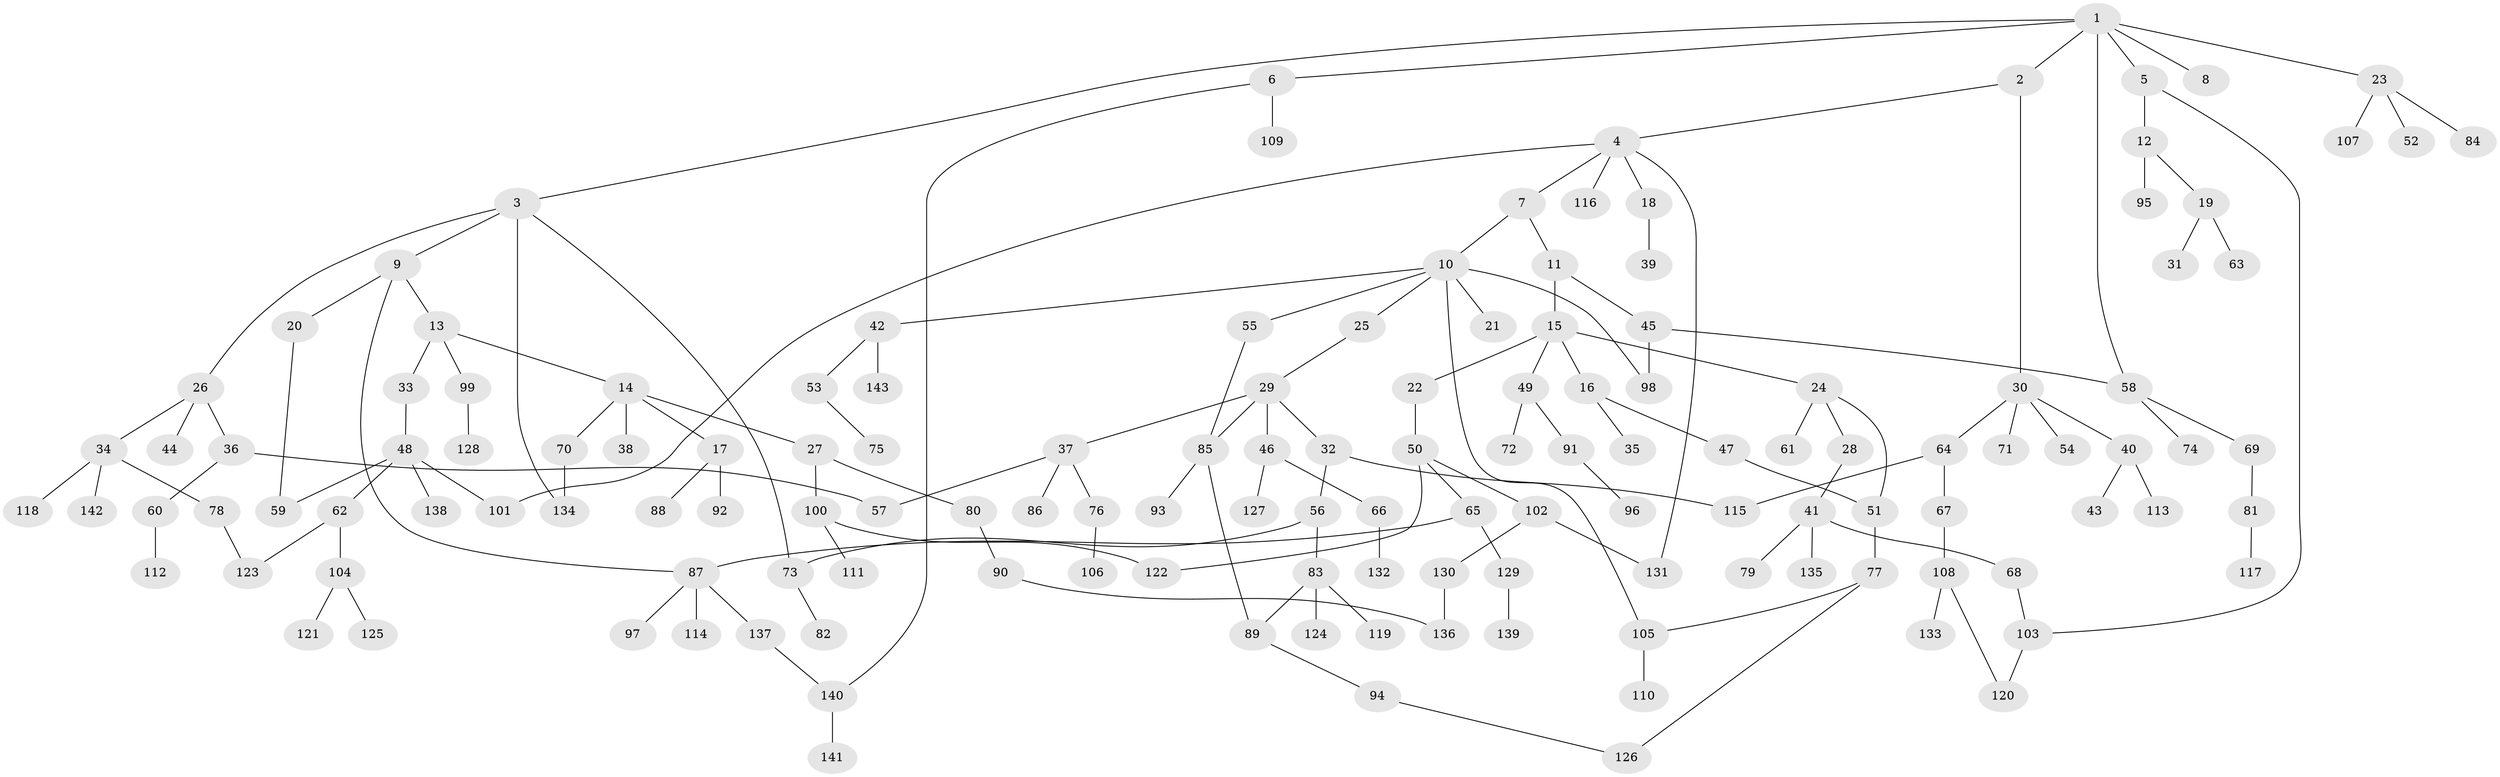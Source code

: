 // coarse degree distribution, {6: 0.041666666666666664, 3: 0.3055555555555556, 5: 0.05555555555555555, 2: 0.3055555555555556, 7: 0.013888888888888888, 4: 0.041666666666666664, 1: 0.2361111111111111}
// Generated by graph-tools (version 1.1) at 2025/48/03/04/25 22:48:48]
// undirected, 143 vertices, 163 edges
graph export_dot {
  node [color=gray90,style=filled];
  1;
  2;
  3;
  4;
  5;
  6;
  7;
  8;
  9;
  10;
  11;
  12;
  13;
  14;
  15;
  16;
  17;
  18;
  19;
  20;
  21;
  22;
  23;
  24;
  25;
  26;
  27;
  28;
  29;
  30;
  31;
  32;
  33;
  34;
  35;
  36;
  37;
  38;
  39;
  40;
  41;
  42;
  43;
  44;
  45;
  46;
  47;
  48;
  49;
  50;
  51;
  52;
  53;
  54;
  55;
  56;
  57;
  58;
  59;
  60;
  61;
  62;
  63;
  64;
  65;
  66;
  67;
  68;
  69;
  70;
  71;
  72;
  73;
  74;
  75;
  76;
  77;
  78;
  79;
  80;
  81;
  82;
  83;
  84;
  85;
  86;
  87;
  88;
  89;
  90;
  91;
  92;
  93;
  94;
  95;
  96;
  97;
  98;
  99;
  100;
  101;
  102;
  103;
  104;
  105;
  106;
  107;
  108;
  109;
  110;
  111;
  112;
  113;
  114;
  115;
  116;
  117;
  118;
  119;
  120;
  121;
  122;
  123;
  124;
  125;
  126;
  127;
  128;
  129;
  130;
  131;
  132;
  133;
  134;
  135;
  136;
  137;
  138;
  139;
  140;
  141;
  142;
  143;
  1 -- 2;
  1 -- 3;
  1 -- 5;
  1 -- 6;
  1 -- 8;
  1 -- 23;
  1 -- 58;
  2 -- 4;
  2 -- 30;
  3 -- 9;
  3 -- 26;
  3 -- 134;
  3 -- 73;
  4 -- 7;
  4 -- 18;
  4 -- 101;
  4 -- 116;
  4 -- 131;
  5 -- 12;
  5 -- 103;
  6 -- 109;
  6 -- 140;
  7 -- 10;
  7 -- 11;
  9 -- 13;
  9 -- 20;
  9 -- 87;
  10 -- 21;
  10 -- 25;
  10 -- 42;
  10 -- 55;
  10 -- 105;
  10 -- 98;
  11 -- 15;
  11 -- 45;
  12 -- 19;
  12 -- 95;
  13 -- 14;
  13 -- 33;
  13 -- 99;
  14 -- 17;
  14 -- 27;
  14 -- 38;
  14 -- 70;
  15 -- 16;
  15 -- 22;
  15 -- 24;
  15 -- 49;
  16 -- 35;
  16 -- 47;
  17 -- 88;
  17 -- 92;
  18 -- 39;
  19 -- 31;
  19 -- 63;
  20 -- 59;
  22 -- 50;
  23 -- 52;
  23 -- 84;
  23 -- 107;
  24 -- 28;
  24 -- 51;
  24 -- 61;
  25 -- 29;
  26 -- 34;
  26 -- 36;
  26 -- 44;
  27 -- 80;
  27 -- 100;
  28 -- 41;
  29 -- 32;
  29 -- 37;
  29 -- 46;
  29 -- 85;
  30 -- 40;
  30 -- 54;
  30 -- 64;
  30 -- 71;
  32 -- 56;
  32 -- 115;
  33 -- 48;
  34 -- 78;
  34 -- 118;
  34 -- 142;
  36 -- 57;
  36 -- 60;
  37 -- 76;
  37 -- 86;
  37 -- 57;
  40 -- 43;
  40 -- 113;
  41 -- 68;
  41 -- 79;
  41 -- 135;
  42 -- 53;
  42 -- 143;
  45 -- 98;
  45 -- 58;
  46 -- 66;
  46 -- 127;
  47 -- 51;
  48 -- 62;
  48 -- 138;
  48 -- 59;
  48 -- 101;
  49 -- 72;
  49 -- 91;
  50 -- 65;
  50 -- 102;
  50 -- 122;
  51 -- 77;
  53 -- 75;
  55 -- 85;
  56 -- 73;
  56 -- 83;
  58 -- 69;
  58 -- 74;
  60 -- 112;
  62 -- 104;
  62 -- 123;
  64 -- 67;
  64 -- 115;
  65 -- 87;
  65 -- 129;
  66 -- 132;
  67 -- 108;
  68 -- 103;
  69 -- 81;
  70 -- 134;
  73 -- 82;
  76 -- 106;
  77 -- 126;
  77 -- 105;
  78 -- 123;
  80 -- 90;
  81 -- 117;
  83 -- 119;
  83 -- 124;
  83 -- 89;
  85 -- 89;
  85 -- 93;
  87 -- 97;
  87 -- 114;
  87 -- 137;
  89 -- 94;
  90 -- 136;
  91 -- 96;
  94 -- 126;
  99 -- 128;
  100 -- 111;
  100 -- 122;
  102 -- 130;
  102 -- 131;
  103 -- 120;
  104 -- 121;
  104 -- 125;
  105 -- 110;
  108 -- 133;
  108 -- 120;
  129 -- 139;
  130 -- 136;
  137 -- 140;
  140 -- 141;
}
